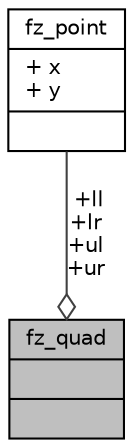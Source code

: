 digraph "fz_quad"
{
 // LATEX_PDF_SIZE
  edge [fontname="Helvetica",fontsize="10",labelfontname="Helvetica",labelfontsize="10"];
  node [fontname="Helvetica",fontsize="10",shape=record];
  Node1 [label="{fz_quad\n||}",height=0.2,width=0.4,color="black", fillcolor="grey75", style="filled", fontcolor="black",tooltip=" "];
  Node2 -> Node1 [color="grey25",fontsize="10",style="solid",label=" +ll\n+lr\n+ul\n+ur" ,arrowhead="odiamond",fontname="Helvetica"];
  Node2 [label="{fz_point\n|+ x\l+ y\l|}",height=0.2,width=0.4,color="black", fillcolor="white", style="filled",URL="$structfz__point.html",tooltip=" "];
}
